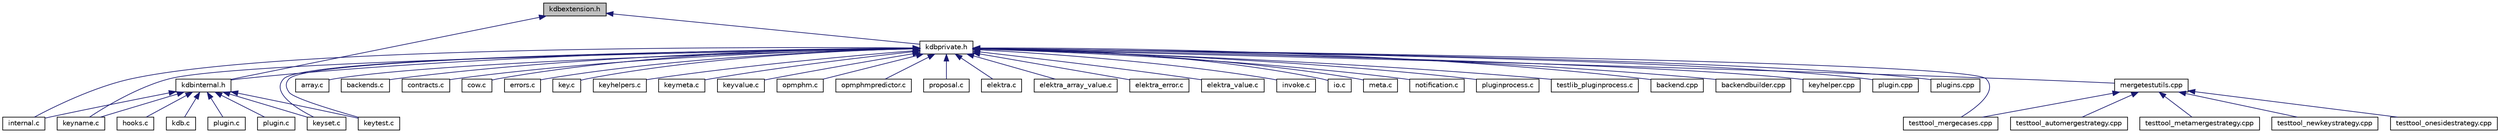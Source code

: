 digraph "kdbextension.h"
{
 // LATEX_PDF_SIZE
  edge [fontname="Helvetica",fontsize="10",labelfontname="Helvetica",labelfontsize="10"];
  node [fontname="Helvetica",fontsize="10",shape=record];
  Node1 [label="kdbextension.h",height=0.2,width=0.4,color="black", fillcolor="grey75", style="filled", fontcolor="black",tooltip="Extension functionality."];
  Node1 -> Node2 [dir="back",color="midnightblue",fontsize="10",style="solid",fontname="Helvetica"];
  Node2 [label="kdbinternal.h",height=0.2,width=0.4,color="black", fillcolor="white", style="filled",URL="$kdbinternal_8h.html",tooltip="Includes most internal header files."];
  Node2 -> Node3 [dir="back",color="midnightblue",fontsize="10",style="solid",fontname="Helvetica"];
  Node3 [label="hooks.c",height=0.2,width=0.4,color="black", fillcolor="white", style="filled",URL="$hooks_8c.html",tooltip=" "];
  Node2 -> Node4 [dir="back",color="midnightblue",fontsize="10",style="solid",fontname="Helvetica"];
  Node4 [label="internal.c",height=0.2,width=0.4,color="black", fillcolor="white", style="filled",URL="$internal_8c.html",tooltip="Internal methods for Elektra."];
  Node2 -> Node5 [dir="back",color="midnightblue",fontsize="10",style="solid",fontname="Helvetica"];
  Node5 [label="kdb.c",height=0.2,width=0.4,color="black", fillcolor="white", style="filled",URL="$kdb_8c.html",tooltip="Low level functions for access the Key Database."];
  Node2 -> Node6 [dir="back",color="midnightblue",fontsize="10",style="solid",fontname="Helvetica"];
  Node6 [label="keyname.c",height=0.2,width=0.4,color="black", fillcolor="white", style="filled",URL="$elektra_2keyname_8c.html",tooltip="Methods for Key name manipulation."];
  Node2 -> Node7 [dir="back",color="midnightblue",fontsize="10",style="solid",fontname="Helvetica"];
  Node7 [label="keyset.c",height=0.2,width=0.4,color="black", fillcolor="white", style="filled",URL="$keyset_8c.html",tooltip="Methods for key sets."];
  Node2 -> Node8 [dir="back",color="midnightblue",fontsize="10",style="solid",fontname="Helvetica"];
  Node8 [label="keytest.c",height=0.2,width=0.4,color="black", fillcolor="white", style="filled",URL="$keytest_8c.html",tooltip="Methods for making tests."];
  Node2 -> Node9 [dir="back",color="midnightblue",fontsize="10",style="solid",fontname="Helvetica"];
  Node9 [label="plugin.c",height=0.2,width=0.4,color="black", fillcolor="white", style="filled",URL="$elektra_2plugin_8c.html",tooltip="Interna of plugin functionality."];
  Node2 -> Node10 [dir="back",color="midnightblue",fontsize="10",style="solid",fontname="Helvetica"];
  Node10 [label="plugin.c",height=0.2,width=0.4,color="black", fillcolor="white", style="filled",URL="$plugin_2plugin_8c.html",tooltip="Access plugin handle."];
  Node1 -> Node11 [dir="back",color="midnightblue",fontsize="10",style="solid",fontname="Helvetica"];
  Node11 [label="kdbprivate.h",height=0.2,width=0.4,color="black", fillcolor="white", style="filled",URL="$kdbprivate_8h.html",tooltip="Private declarations."];
  Node11 -> Node12 [dir="back",color="midnightblue",fontsize="10",style="solid",fontname="Helvetica"];
  Node12 [label="array.c",height=0.2,width=0.4,color="black", fillcolor="white", style="filled",URL="$array_8c.html",tooltip="Array methods."];
  Node11 -> Node13 [dir="back",color="midnightblue",fontsize="10",style="solid",fontname="Helvetica"];
  Node13 [label="backends.c",height=0.2,width=0.4,color="black", fillcolor="white", style="filled",URL="$backends_8c.html",tooltip="Internal functions for handling the backends KeySet of a KDB instance."];
  Node11 -> Node14 [dir="back",color="midnightblue",fontsize="10",style="solid",fontname="Helvetica"];
  Node14 [label="contracts.c",height=0.2,width=0.4,color="black", fillcolor="white", style="filled",URL="$contracts_8c.html",tooltip="Contract constructors for kdbOpen()"];
  Node11 -> Node15 [dir="back",color="midnightblue",fontsize="10",style="solid",fontname="Helvetica"];
  Node15 [label="cow.c",height=0.2,width=0.4,color="black", fillcolor="white", style="filled",URL="$cow_8c.html",tooltip="Shared methods for key and keyset copy-on-write."];
  Node11 -> Node16 [dir="back",color="midnightblue",fontsize="10",style="solid",fontname="Helvetica"];
  Node16 [label="errors.c",height=0.2,width=0.4,color="black", fillcolor="white", style="filled",URL="$errors_8c.html",tooltip="Used for writing the error/warning information into a key to be used for emitting messages to the use..."];
  Node11 -> Node4 [dir="back",color="midnightblue",fontsize="10",style="solid",fontname="Helvetica"];
  Node11 -> Node17 [dir="back",color="midnightblue",fontsize="10",style="solid",fontname="Helvetica"];
  Node17 [label="key.c",height=0.2,width=0.4,color="black", fillcolor="white", style="filled",URL="$key_8c.html",tooltip="Methods for Key manipulation."];
  Node11 -> Node18 [dir="back",color="midnightblue",fontsize="10",style="solid",fontname="Helvetica"];
  Node18 [label="keyhelpers.c",height=0.2,width=0.4,color="black", fillcolor="white", style="filled",URL="$keyhelpers_8c.html",tooltip="Helpers for key manipulation."];
  Node11 -> Node19 [dir="back",color="midnightblue",fontsize="10",style="solid",fontname="Helvetica"];
  Node19 [label="keymeta.c",height=0.2,width=0.4,color="black", fillcolor="white", style="filled",URL="$keymeta_8c.html",tooltip="Methods to do various operations on Key metadata."];
  Node11 -> Node6 [dir="back",color="midnightblue",fontsize="10",style="solid",fontname="Helvetica"];
  Node11 -> Node7 [dir="back",color="midnightblue",fontsize="10",style="solid",fontname="Helvetica"];
  Node11 -> Node8 [dir="back",color="midnightblue",fontsize="10",style="solid",fontname="Helvetica"];
  Node11 -> Node20 [dir="back",color="midnightblue",fontsize="10",style="solid",fontname="Helvetica"];
  Node20 [label="keyvalue.c",height=0.2,width=0.4,color="black", fillcolor="white", style="filled",URL="$keyvalue_8c.html",tooltip="Methods for Key value manipulation."];
  Node11 -> Node21 [dir="back",color="midnightblue",fontsize="10",style="solid",fontname="Helvetica"];
  Node21 [label="opmphm.c",height=0.2,width=0.4,color="black", fillcolor="white", style="filled",URL="$opmphm_8c.html",tooltip="The Order Preserving Minimal Perfect Hash Map."];
  Node11 -> Node22 [dir="back",color="midnightblue",fontsize="10",style="solid",fontname="Helvetica"];
  Node22 [label="opmphmpredictor.c",height=0.2,width=0.4,color="black", fillcolor="white", style="filled",URL="$opmphmpredictor_8c.html",tooltip="The Order Preserving Minimal Perfect Hash Map Predictor."];
  Node11 -> Node23 [dir="back",color="midnightblue",fontsize="10",style="solid",fontname="Helvetica"];
  Node23 [label="proposal.c",height=0.2,width=0.4,color="black", fillcolor="white", style="filled",URL="$proposal_8c.html",tooltip="Implementation of proposed API enhancements."];
  Node11 -> Node24 [dir="back",color="midnightblue",fontsize="10",style="solid",fontname="Helvetica"];
  Node24 [label="elektra.c",height=0.2,width=0.4,color="black", fillcolor="white", style="filled",URL="$elektra_8c.html",tooltip="Elektra High Level API."];
  Node11 -> Node25 [dir="back",color="midnightblue",fontsize="10",style="solid",fontname="Helvetica"];
  Node25 [label="elektra_array_value.c",height=0.2,width=0.4,color="black", fillcolor="white", style="filled",URL="$elektra__array__value_8c.html",tooltip="Elektra High Level API."];
  Node11 -> Node26 [dir="back",color="midnightblue",fontsize="10",style="solid",fontname="Helvetica"];
  Node26 [label="elektra_error.c",height=0.2,width=0.4,color="black", fillcolor="white", style="filled",URL="$elektra__error_8c.html",tooltip="The error module of the High level API."];
  Node11 -> Node27 [dir="back",color="midnightblue",fontsize="10",style="solid",fontname="Helvetica"];
  Node27 [label="elektra_value.c",height=0.2,width=0.4,color="black", fillcolor="white", style="filled",URL="$elektra__value_8c.html",tooltip="Elektra High Level API."];
  Node11 -> Node28 [dir="back",color="midnightblue",fontsize="10",style="solid",fontname="Helvetica"];
  Node28 [label="invoke.c",height=0.2,width=0.4,color="black", fillcolor="white", style="filled",URL="$invoke_8c.html",tooltip="Library for invoking exported plugin functions."];
  Node11 -> Node29 [dir="back",color="midnightblue",fontsize="10",style="solid",fontname="Helvetica"];
  Node29 [label="io.c",height=0.2,width=0.4,color="black", fillcolor="white", style="filled",URL="$io_8c.html",tooltip="Implementation of I/O functions as defined in kdbio.h."];
  Node11 -> Node30 [dir="back",color="midnightblue",fontsize="10",style="solid",fontname="Helvetica"];
  Node30 [label="meta.c",height=0.2,width=0.4,color="black", fillcolor="white", style="filled",URL="$meta_8c.html",tooltip="Methods for metadata manipulation."];
  Node11 -> Node31 [dir="back",color="midnightblue",fontsize="10",style="solid",fontname="Helvetica"];
  Node31 [label="notification.c",height=0.2,width=0.4,color="black", fillcolor="white", style="filled",URL="$notification_8c.html",tooltip="Implementation of notification functions as defined in kdbnotification.h."];
  Node11 -> Node32 [dir="back",color="midnightblue",fontsize="10",style="solid",fontname="Helvetica"];
  Node32 [label="pluginprocess.c",height=0.2,width=0.4,color="black", fillcolor="white", style="filled",URL="$pluginprocess_8c.html",tooltip="Source for the pluginprocess library."];
  Node11 -> Node33 [dir="back",color="midnightblue",fontsize="10",style="solid",fontname="Helvetica"];
  Node33 [label="testlib_pluginprocess.c",height=0.2,width=0.4,color="black", fillcolor="white", style="filled",URL="$testlib__pluginprocess_8c.html",tooltip="Tests for pluginprocess library."];
  Node11 -> Node34 [dir="back",color="midnightblue",fontsize="10",style="solid",fontname="Helvetica"];
  Node34 [label="backend.cpp",height=0.2,width=0.4,color="black", fillcolor="white", style="filled",URL="$src_2backend_8cpp.html",tooltip="Implementation of backend."];
  Node11 -> Node35 [dir="back",color="midnightblue",fontsize="10",style="solid",fontname="Helvetica"];
  Node35 [label="backendbuilder.cpp",height=0.2,width=0.4,color="black", fillcolor="white", style="filled",URL="$backendbuilder_8cpp.html",tooltip="Implementation of backend builder."];
  Node11 -> Node36 [dir="back",color="midnightblue",fontsize="10",style="solid",fontname="Helvetica"];
  Node36 [label="keyhelper.cpp",height=0.2,width=0.4,color="black", fillcolor="white", style="filled",URL="$keyhelper_8cpp.html",tooltip="Key helper functions."];
  Node11 -> Node37 [dir="back",color="midnightblue",fontsize="10",style="solid",fontname="Helvetica"];
  Node37 [label="plugin.cpp",height=0.2,width=0.4,color="black", fillcolor="white", style="filled",URL="$plugin_8cpp.html",tooltip="Implementation of plugin."];
  Node11 -> Node38 [dir="back",color="midnightblue",fontsize="10",style="solid",fontname="Helvetica"];
  Node38 [label="plugins.cpp",height=0.2,width=0.4,color="black", fillcolor="white", style="filled",URL="$plugins_8cpp.html",tooltip="Implementation of set/get/error plugins."];
  Node11 -> Node39 [dir="back",color="midnightblue",fontsize="10",style="solid",fontname="Helvetica"];
  Node39 [label="mergetestutils.cpp",height=0.2,width=0.4,color="black", fillcolor="white", style="filled",URL="$mergetestutils_8cpp.html",tooltip="Implements a helper class for merge related tests."];
  Node39 -> Node40 [dir="back",color="midnightblue",fontsize="10",style="solid",fontname="Helvetica"];
  Node40 [label="testtool_automergestrategy.cpp",height=0.2,width=0.4,color="black", fillcolor="white", style="filled",URL="$testtool__automergestrategy_8cpp.html",tooltip="Tests for the AutoMergeStrategy."];
  Node39 -> Node41 [dir="back",color="midnightblue",fontsize="10",style="solid",fontname="Helvetica"];
  Node41 [label="testtool_mergecases.cpp",height=0.2,width=0.4,color="black", fillcolor="white", style="filled",URL="$testtool__mergecases_8cpp.html",tooltip="Tests for the ThreeWayMerge."];
  Node39 -> Node42 [dir="back",color="midnightblue",fontsize="10",style="solid",fontname="Helvetica"];
  Node42 [label="testtool_metamergestrategy.cpp",height=0.2,width=0.4,color="black", fillcolor="white", style="filled",URL="$testtool__metamergestrategy_8cpp.html",tooltip="Tests for the MetaMergeStrategy."];
  Node39 -> Node43 [dir="back",color="midnightblue",fontsize="10",style="solid",fontname="Helvetica"];
  Node43 [label="testtool_newkeystrategy.cpp",height=0.2,width=0.4,color="black", fillcolor="white", style="filled",URL="$testtool__newkeystrategy_8cpp.html",tooltip="Tests for the NewKeyStrategy."];
  Node39 -> Node44 [dir="back",color="midnightblue",fontsize="10",style="solid",fontname="Helvetica"];
  Node44 [label="testtool_onesidestrategy.cpp",height=0.2,width=0.4,color="black", fillcolor="white", style="filled",URL="$testtool__onesidestrategy_8cpp.html",tooltip="Tests for the OneSideStrategy."];
  Node11 -> Node41 [dir="back",color="midnightblue",fontsize="10",style="solid",fontname="Helvetica"];
  Node11 -> Node2 [dir="back",color="midnightblue",fontsize="10",style="solid",fontname="Helvetica"];
}
